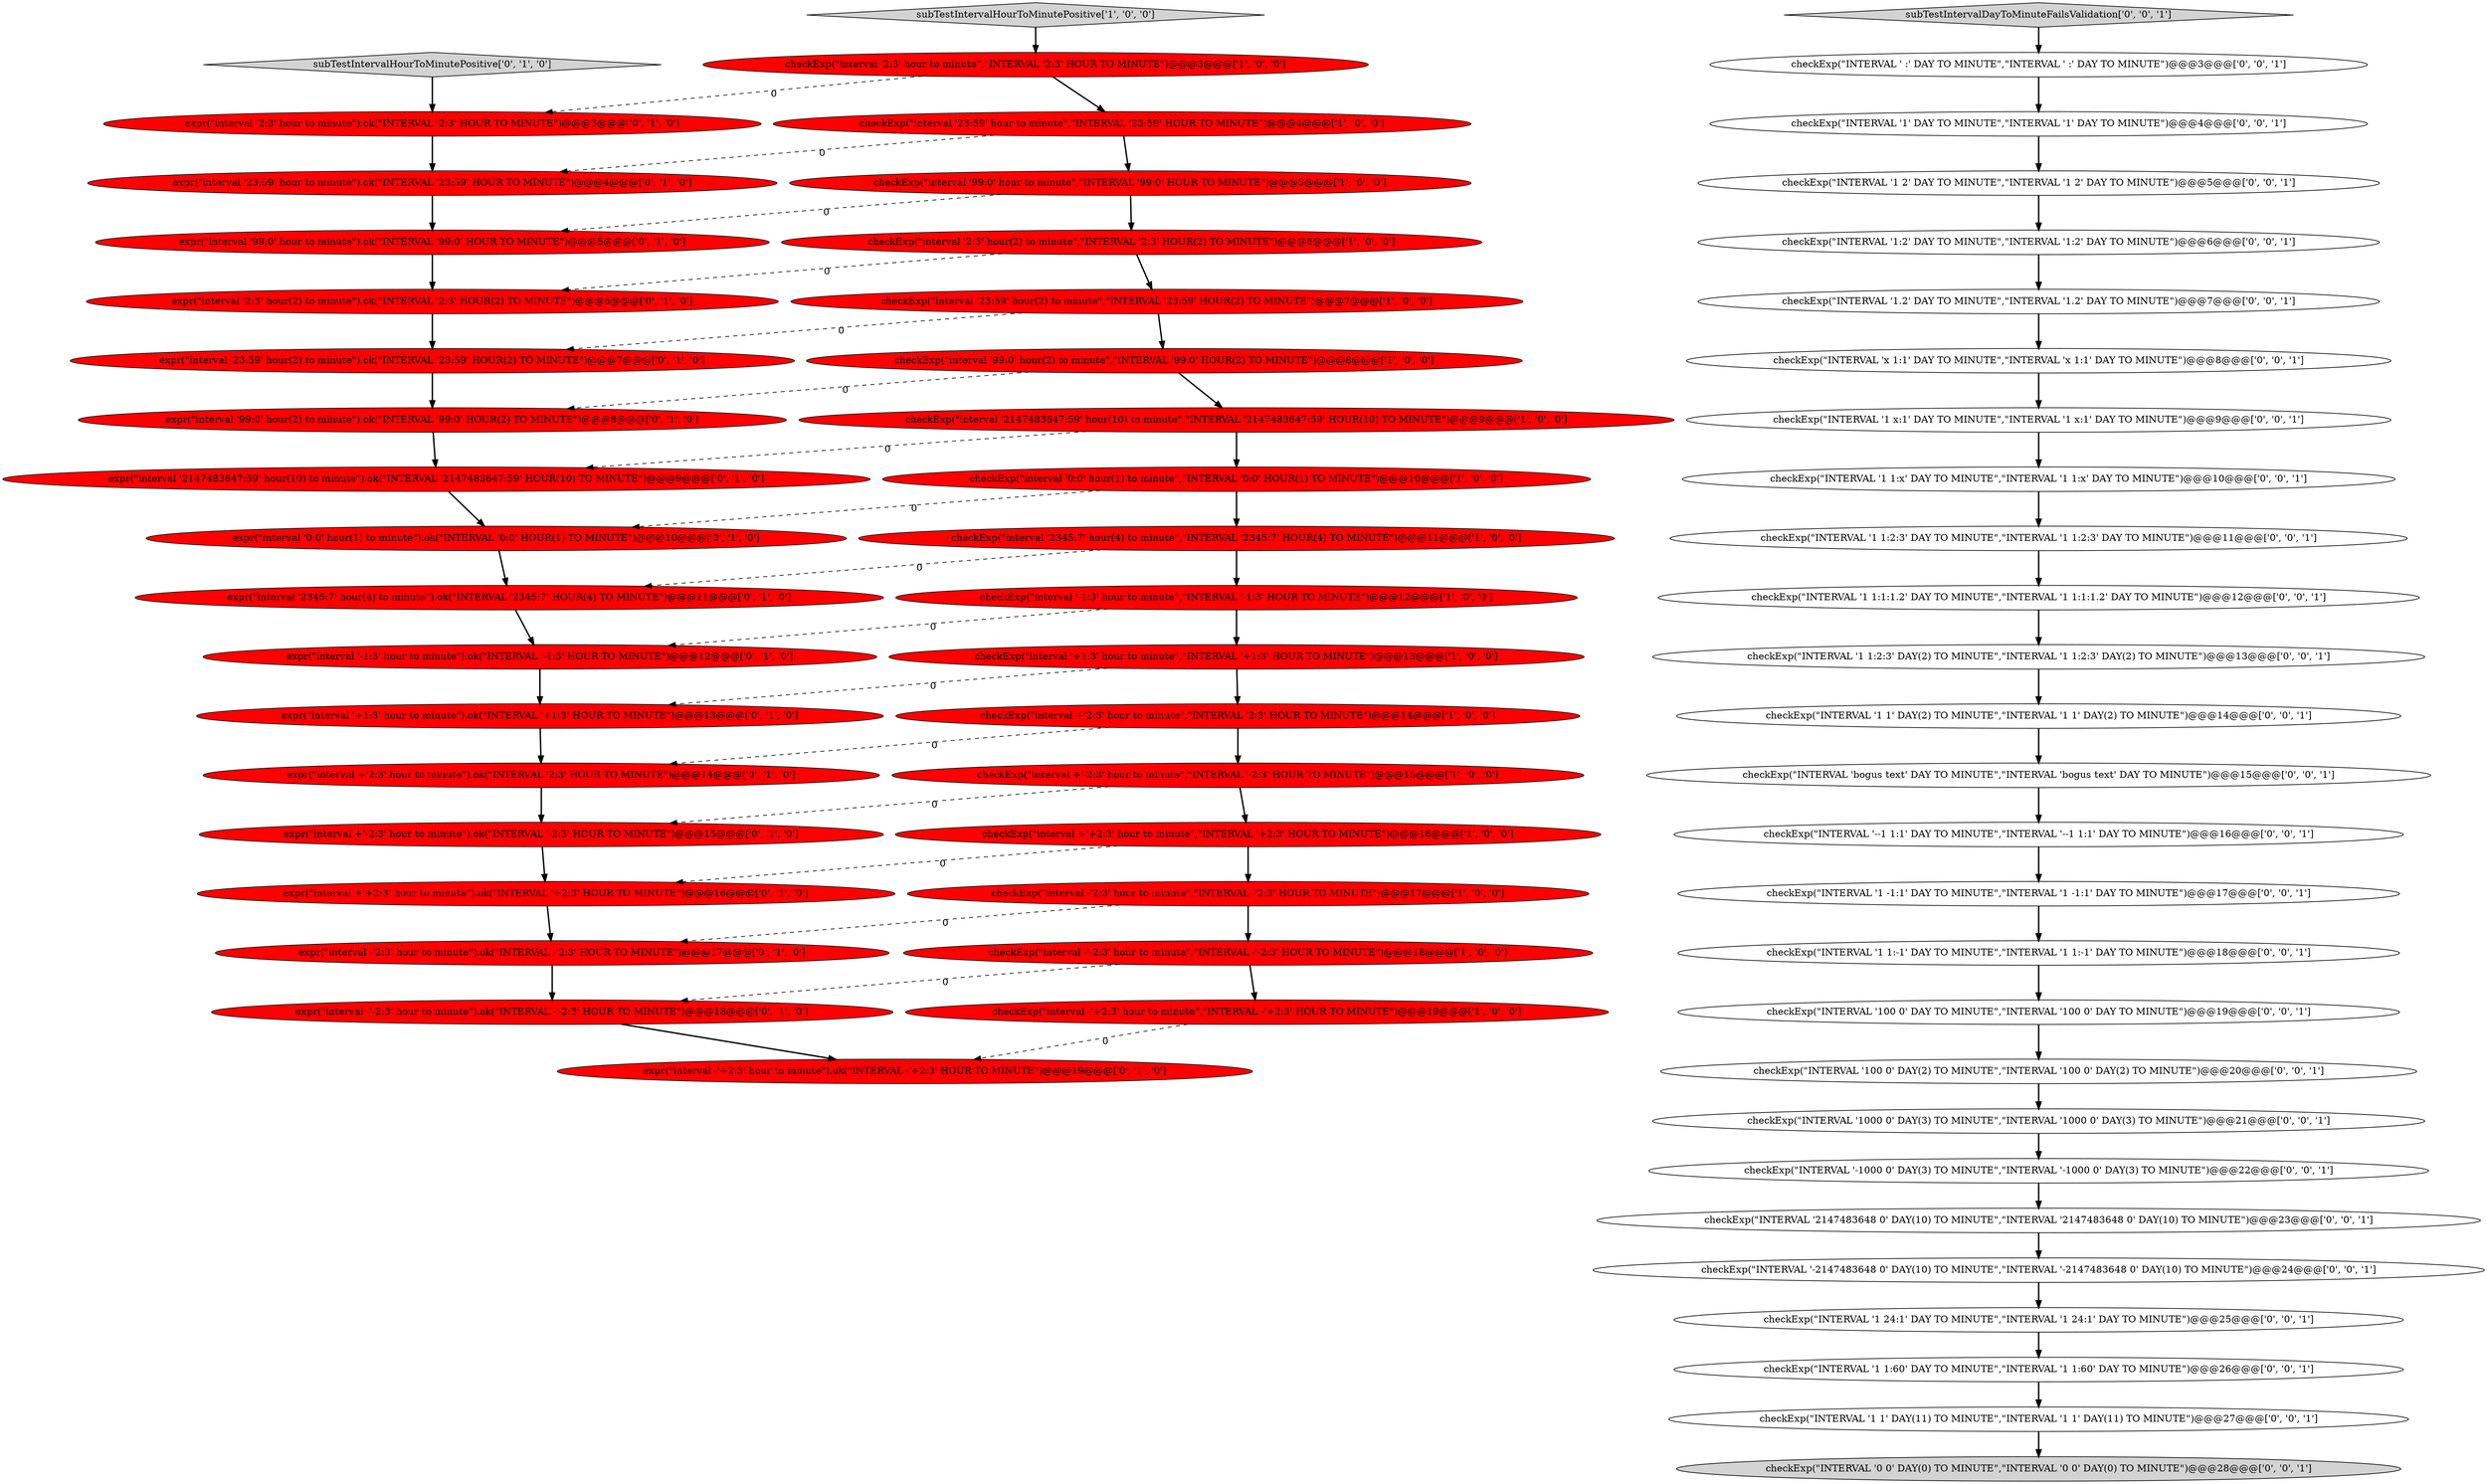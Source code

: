 digraph {
6 [style = filled, label = "checkExp(\"interval +'2:3' hour to minute\",\"INTERVAL '2:3' HOUR TO MINUTE\")@@@14@@@['1', '0', '0']", fillcolor = red, shape = ellipse image = "AAA1AAABBB1BBB"];
21 [style = filled, label = "expr(\"interval +'+2:3' hour to minute\").ok(\"INTERVAL '+2:3' HOUR TO MINUTE\")@@@16@@@['0', '1', '0']", fillcolor = red, shape = ellipse image = "AAA1AAABBB2BBB"];
47 [style = filled, label = "checkExp(\"INTERVAL '1 1:2:3' DAY TO MINUTE\",\"INTERVAL '1 1:2:3' DAY TO MINUTE\")@@@11@@@['0', '0', '1']", fillcolor = white, shape = ellipse image = "AAA0AAABBB3BBB"];
22 [style = filled, label = "expr(\"interval -'+2:3' hour to minute\").ok(\"INTERVAL -'+2:3' HOUR TO MINUTE\")@@@19@@@['0', '1', '0']", fillcolor = red, shape = ellipse image = "AAA1AAABBB2BBB"];
24 [style = filled, label = "expr(\"interval '2345:7' hour(4) to minute\").ok(\"INTERVAL '2345:7' HOUR(4) TO MINUTE\")@@@11@@@['0', '1', '0']", fillcolor = red, shape = ellipse image = "AAA1AAABBB2BBB"];
61 [style = filled, label = "checkExp(\"INTERVAL '1' DAY TO MINUTE\",\"INTERVAL '1' DAY TO MINUTE\")@@@4@@@['0', '0', '1']", fillcolor = white, shape = ellipse image = "AAA0AAABBB3BBB"];
37 [style = filled, label = "checkExp(\"INTERVAL '1 1:1:1.2' DAY TO MINUTE\",\"INTERVAL '1 1:1:1.2' DAY TO MINUTE\")@@@12@@@['0', '0', '1']", fillcolor = white, shape = ellipse image = "AAA0AAABBB3BBB"];
42 [style = filled, label = "checkExp(\"INTERVAL '1.2' DAY TO MINUTE\",\"INTERVAL '1.2' DAY TO MINUTE\")@@@7@@@['0', '0', '1']", fillcolor = white, shape = ellipse image = "AAA0AAABBB3BBB"];
39 [style = filled, label = "checkExp(\"INTERVAL '1 1:x' DAY TO MINUTE\",\"INTERVAL '1 1:x' DAY TO MINUTE\")@@@10@@@['0', '0', '1']", fillcolor = white, shape = ellipse image = "AAA0AAABBB3BBB"];
55 [style = filled, label = "checkExp(\"INTERVAL '1 1:-1' DAY TO MINUTE\",\"INTERVAL '1 1:-1' DAY TO MINUTE\")@@@18@@@['0', '0', '1']", fillcolor = white, shape = ellipse image = "AAA0AAABBB3BBB"];
10 [style = filled, label = "checkExp(\"interval '2:3' hour to minute\",\"INTERVAL '2:3' HOUR TO MINUTE\")@@@3@@@['1', '0', '0']", fillcolor = red, shape = ellipse image = "AAA1AAABBB1BBB"];
57 [style = filled, label = "checkExp(\"INTERVAL 'bogus text' DAY TO MINUTE\",\"INTERVAL 'bogus text' DAY TO MINUTE\")@@@15@@@['0', '0', '1']", fillcolor = white, shape = ellipse image = "AAA0AAABBB3BBB"];
5 [style = filled, label = "checkExp(\"interval '23:59' hour(2) to minute\",\"INTERVAL '23:59' HOUR(2) TO MINUTE\")@@@7@@@['1', '0', '0']", fillcolor = red, shape = ellipse image = "AAA1AAABBB1BBB"];
45 [style = filled, label = "checkExp(\"INTERVAL '1 2' DAY TO MINUTE\",\"INTERVAL '1 2' DAY TO MINUTE\")@@@5@@@['0', '0', '1']", fillcolor = white, shape = ellipse image = "AAA0AAABBB3BBB"];
60 [style = filled, label = "checkExp(\"INTERVAL '0 0' DAY(0) TO MINUTE\",\"INTERVAL '0 0' DAY(0) TO MINUTE\")@@@28@@@['0', '0', '1']", fillcolor = lightgray, shape = ellipse image = "AAA0AAABBB3BBB"];
13 [style = filled, label = "checkExp(\"interval '0:0' hour(1) to minute\",\"INTERVAL '0:0' HOUR(1) TO MINUTE\")@@@10@@@['1', '0', '0']", fillcolor = red, shape = ellipse image = "AAA1AAABBB1BBB"];
19 [style = filled, label = "expr(\"interval +'2:3' hour to minute\").ok(\"INTERVAL '2:3' HOUR TO MINUTE\")@@@14@@@['0', '1', '0']", fillcolor = red, shape = ellipse image = "AAA1AAABBB2BBB"];
25 [style = filled, label = "expr(\"interval +'-2:3' hour to minute\").ok(\"INTERVAL '-2:3' HOUR TO MINUTE\")@@@15@@@['0', '1', '0']", fillcolor = red, shape = ellipse image = "AAA1AAABBB2BBB"];
31 [style = filled, label = "expr(\"interval '2:3' hour(2) to minute\").ok(\"INTERVAL '2:3' HOUR(2) TO MINUTE\")@@@6@@@['0', '1', '0']", fillcolor = red, shape = ellipse image = "AAA1AAABBB2BBB"];
0 [style = filled, label = "checkExp(\"interval -'-2:3' hour to minute\",\"INTERVAL -'-2:3' HOUR TO MINUTE\")@@@18@@@['1', '0', '0']", fillcolor = red, shape = ellipse image = "AAA1AAABBB1BBB"];
29 [style = filled, label = "expr(\"interval '2147483647:59' hour(10) to minute\").ok(\"INTERVAL '2147483647:59' HOUR(10) TO MINUTE\")@@@9@@@['0', '1', '0']", fillcolor = red, shape = ellipse image = "AAA1AAABBB2BBB"];
33 [style = filled, label = "expr(\"interval '99:0' hour(2) to minute\").ok(\"INTERVAL '99:0' HOUR(2) TO MINUTE\")@@@8@@@['0', '1', '0']", fillcolor = red, shape = ellipse image = "AAA1AAABBB2BBB"];
7 [style = filled, label = "checkExp(\"interval +'+2:3' hour to minute\",\"INTERVAL '+2:3' HOUR TO MINUTE\")@@@16@@@['1', '0', '0']", fillcolor = red, shape = ellipse image = "AAA1AAABBB1BBB"];
36 [style = filled, label = "checkExp(\"INTERVAL ' :' DAY TO MINUTE\",\"INTERVAL ' :' DAY TO MINUTE\")@@@3@@@['0', '0', '1']", fillcolor = white, shape = ellipse image = "AAA0AAABBB3BBB"];
44 [style = filled, label = "checkExp(\"INTERVAL '1 1' DAY(11) TO MINUTE\",\"INTERVAL '1 1' DAY(11) TO MINUTE\")@@@27@@@['0', '0', '1']", fillcolor = white, shape = ellipse image = "AAA0AAABBB3BBB"];
40 [style = filled, label = "checkExp(\"INTERVAL '1:2' DAY TO MINUTE\",\"INTERVAL '1:2' DAY TO MINUTE\")@@@6@@@['0', '0', '1']", fillcolor = white, shape = ellipse image = "AAA0AAABBB3BBB"];
18 [style = filled, label = "expr(\"interval '0:0' hour(1) to minute\").ok(\"INTERVAL '0:0' HOUR(1) TO MINUTE\")@@@10@@@['0', '1', '0']", fillcolor = red, shape = ellipse image = "AAA1AAABBB2BBB"];
8 [style = filled, label = "checkExp(\"interval '2:3' hour(2) to minute\",\"INTERVAL '2:3' HOUR(2) TO MINUTE\")@@@6@@@['1', '0', '0']", fillcolor = red, shape = ellipse image = "AAA1AAABBB1BBB"];
34 [style = filled, label = "expr(\"interval -'2:3' hour to minute\").ok(\"INTERVAL -'2:3' HOUR TO MINUTE\")@@@17@@@['0', '1', '0']", fillcolor = red, shape = ellipse image = "AAA1AAABBB2BBB"];
1 [style = filled, label = "checkExp(\"interval '2147483647:59' hour(10) to minute\",\"INTERVAL '2147483647:59' HOUR(10) TO MINUTE\")@@@9@@@['1', '0', '0']", fillcolor = red, shape = ellipse image = "AAA1AAABBB1BBB"];
58 [style = filled, label = "checkExp(\"INTERVAL '--1 1:1' DAY TO MINUTE\",\"INTERVAL '--1 1:1' DAY TO MINUTE\")@@@16@@@['0', '0', '1']", fillcolor = white, shape = ellipse image = "AAA0AAABBB3BBB"];
20 [style = filled, label = "expr(\"interval '23:59' hour(2) to minute\").ok(\"INTERVAL '23:59' HOUR(2) TO MINUTE\")@@@7@@@['0', '1', '0']", fillcolor = red, shape = ellipse image = "AAA1AAABBB2BBB"];
62 [style = filled, label = "checkExp(\"INTERVAL '1 24:1' DAY TO MINUTE\",\"INTERVAL '1 24:1' DAY TO MINUTE\")@@@25@@@['0', '0', '1']", fillcolor = white, shape = ellipse image = "AAA0AAABBB3BBB"];
41 [style = filled, label = "checkExp(\"INTERVAL '-1000 0' DAY(3) TO MINUTE\",\"INTERVAL '-1000 0' DAY(3) TO MINUTE\")@@@22@@@['0', '0', '1']", fillcolor = white, shape = ellipse image = "AAA0AAABBB3BBB"];
26 [style = filled, label = "expr(\"interval '99:0' hour to minute\").ok(\"INTERVAL '99:0' HOUR TO MINUTE\")@@@5@@@['0', '1', '0']", fillcolor = red, shape = ellipse image = "AAA1AAABBB2BBB"];
46 [style = filled, label = "checkExp(\"INTERVAL '-2147483648 0' DAY(10) TO MINUTE\",\"INTERVAL '-2147483648 0' DAY(10) TO MINUTE\")@@@24@@@['0', '0', '1']", fillcolor = white, shape = ellipse image = "AAA0AAABBB3BBB"];
16 [style = filled, label = "checkExp(\"interval '23:59' hour to minute\",\"INTERVAL '23:59' HOUR TO MINUTE\")@@@4@@@['1', '0', '0']", fillcolor = red, shape = ellipse image = "AAA1AAABBB1BBB"];
53 [style = filled, label = "checkExp(\"INTERVAL '1 1:60' DAY TO MINUTE\",\"INTERVAL '1 1:60' DAY TO MINUTE\")@@@26@@@['0', '0', '1']", fillcolor = white, shape = ellipse image = "AAA0AAABBB3BBB"];
48 [style = filled, label = "checkExp(\"INTERVAL '1 -1:1' DAY TO MINUTE\",\"INTERVAL '1 -1:1' DAY TO MINUTE\")@@@17@@@['0', '0', '1']", fillcolor = white, shape = ellipse image = "AAA0AAABBB3BBB"];
11 [style = filled, label = "checkExp(\"interval -'2:3' hour to minute\",\"INTERVAL -'2:3' HOUR TO MINUTE\")@@@17@@@['1', '0', '0']", fillcolor = red, shape = ellipse image = "AAA1AAABBB1BBB"];
23 [style = filled, label = "subTestIntervalHourToMinutePositive['0', '1', '0']", fillcolor = lightgray, shape = diamond image = "AAA0AAABBB2BBB"];
12 [style = filled, label = "checkExp(\"interval '99:0' hour(2) to minute\",\"INTERVAL '99:0' HOUR(2) TO MINUTE\")@@@8@@@['1', '0', '0']", fillcolor = red, shape = ellipse image = "AAA1AAABBB1BBB"];
14 [style = filled, label = "checkExp(\"interval '-1:3' hour to minute\",\"INTERVAL '-1:3' HOUR TO MINUTE\")@@@12@@@['1', '0', '0']", fillcolor = red, shape = ellipse image = "AAA1AAABBB1BBB"];
15 [style = filled, label = "checkExp(\"interval -'+2:3' hour to minute\",\"INTERVAL -'+2:3' HOUR TO MINUTE\")@@@19@@@['1', '0', '0']", fillcolor = red, shape = ellipse image = "AAA1AAABBB1BBB"];
27 [style = filled, label = "expr(\"interval '2:3' hour to minute\").ok(\"INTERVAL '2:3' HOUR TO MINUTE\")@@@3@@@['0', '1', '0']", fillcolor = red, shape = ellipse image = "AAA1AAABBB2BBB"];
28 [style = filled, label = "expr(\"interval '23:59' hour to minute\").ok(\"INTERVAL '23:59' HOUR TO MINUTE\")@@@4@@@['0', '1', '0']", fillcolor = red, shape = ellipse image = "AAA1AAABBB2BBB"];
49 [style = filled, label = "checkExp(\"INTERVAL '1 1:2:3' DAY(2) TO MINUTE\",\"INTERVAL '1 1:2:3' DAY(2) TO MINUTE\")@@@13@@@['0', '0', '1']", fillcolor = white, shape = ellipse image = "AAA0AAABBB3BBB"];
52 [style = filled, label = "checkExp(\"INTERVAL '100 0' DAY TO MINUTE\",\"INTERVAL '100 0' DAY TO MINUTE\")@@@19@@@['0', '0', '1']", fillcolor = white, shape = ellipse image = "AAA0AAABBB3BBB"];
35 [style = filled, label = "expr(\"interval -'-2:3' hour to minute\").ok(\"INTERVAL -'-2:3' HOUR TO MINUTE\")@@@18@@@['0', '1', '0']", fillcolor = red, shape = ellipse image = "AAA1AAABBB2BBB"];
2 [style = filled, label = "checkExp(\"interval +'-2:3' hour to minute\",\"INTERVAL '-2:3' HOUR TO MINUTE\")@@@15@@@['1', '0', '0']", fillcolor = red, shape = ellipse image = "AAA1AAABBB1BBB"];
38 [style = filled, label = "checkExp(\"INTERVAL '1 1' DAY(2) TO MINUTE\",\"INTERVAL '1 1' DAY(2) TO MINUTE\")@@@14@@@['0', '0', '1']", fillcolor = white, shape = ellipse image = "AAA0AAABBB3BBB"];
3 [style = filled, label = "subTestIntervalHourToMinutePositive['1', '0', '0']", fillcolor = lightgray, shape = diamond image = "AAA0AAABBB1BBB"];
9 [style = filled, label = "checkExp(\"interval '2345:7' hour(4) to minute\",\"INTERVAL '2345:7' HOUR(4) TO MINUTE\")@@@11@@@['1', '0', '0']", fillcolor = red, shape = ellipse image = "AAA1AAABBB1BBB"];
59 [style = filled, label = "checkExp(\"INTERVAL '1000 0' DAY(3) TO MINUTE\",\"INTERVAL '1000 0' DAY(3) TO MINUTE\")@@@21@@@['0', '0', '1']", fillcolor = white, shape = ellipse image = "AAA0AAABBB3BBB"];
4 [style = filled, label = "checkExp(\"interval '99:0' hour to minute\",\"INTERVAL '99:0' HOUR TO MINUTE\")@@@5@@@['1', '0', '0']", fillcolor = red, shape = ellipse image = "AAA1AAABBB1BBB"];
30 [style = filled, label = "expr(\"interval '-1:3' hour to minute\").ok(\"INTERVAL '-1:3' HOUR TO MINUTE\")@@@12@@@['0', '1', '0']", fillcolor = red, shape = ellipse image = "AAA1AAABBB2BBB"];
56 [style = filled, label = "checkExp(\"INTERVAL '100 0' DAY(2) TO MINUTE\",\"INTERVAL '100 0' DAY(2) TO MINUTE\")@@@20@@@['0', '0', '1']", fillcolor = white, shape = ellipse image = "AAA0AAABBB3BBB"];
50 [style = filled, label = "checkExp(\"INTERVAL '2147483648 0' DAY(10) TO MINUTE\",\"INTERVAL '2147483648 0' DAY(10) TO MINUTE\")@@@23@@@['0', '0', '1']", fillcolor = white, shape = ellipse image = "AAA0AAABBB3BBB"];
54 [style = filled, label = "checkExp(\"INTERVAL 'x 1:1' DAY TO MINUTE\",\"INTERVAL 'x 1:1' DAY TO MINUTE\")@@@8@@@['0', '0', '1']", fillcolor = white, shape = ellipse image = "AAA0AAABBB3BBB"];
43 [style = filled, label = "subTestIntervalDayToMinuteFailsValidation['0', '0', '1']", fillcolor = lightgray, shape = diamond image = "AAA0AAABBB3BBB"];
17 [style = filled, label = "checkExp(\"interval '+1:3' hour to minute\",\"INTERVAL '+1:3' HOUR TO MINUTE\")@@@13@@@['1', '0', '0']", fillcolor = red, shape = ellipse image = "AAA1AAABBB1BBB"];
51 [style = filled, label = "checkExp(\"INTERVAL '1 x:1' DAY TO MINUTE\",\"INTERVAL '1 x:1' DAY TO MINUTE\")@@@9@@@['0', '0', '1']", fillcolor = white, shape = ellipse image = "AAA0AAABBB3BBB"];
32 [style = filled, label = "expr(\"interval '+1:3' hour to minute\").ok(\"INTERVAL '+1:3' HOUR TO MINUTE\")@@@13@@@['0', '1', '0']", fillcolor = red, shape = ellipse image = "AAA1AAABBB2BBB"];
54->51 [style = bold, label=""];
61->45 [style = bold, label=""];
18->24 [style = bold, label=""];
7->11 [style = bold, label=""];
12->33 [style = dashed, label="0"];
7->21 [style = dashed, label="0"];
44->60 [style = bold, label=""];
45->40 [style = bold, label=""];
23->27 [style = bold, label=""];
37->49 [style = bold, label=""];
9->24 [style = dashed, label="0"];
17->6 [style = bold, label=""];
0->35 [style = dashed, label="0"];
50->46 [style = bold, label=""];
35->22 [style = bold, label=""];
11->34 [style = dashed, label="0"];
27->28 [style = bold, label=""];
21->34 [style = bold, label=""];
43->36 [style = bold, label=""];
1->29 [style = dashed, label="0"];
53->44 [style = bold, label=""];
52->56 [style = bold, label=""];
14->17 [style = bold, label=""];
28->26 [style = bold, label=""];
30->32 [style = bold, label=""];
49->38 [style = bold, label=""];
47->37 [style = bold, label=""];
57->58 [style = bold, label=""];
4->26 [style = dashed, label="0"];
32->19 [style = bold, label=""];
17->32 [style = dashed, label="0"];
10->27 [style = dashed, label="0"];
12->1 [style = bold, label=""];
1->13 [style = bold, label=""];
0->15 [style = bold, label=""];
15->22 [style = dashed, label="0"];
19->25 [style = bold, label=""];
20->33 [style = bold, label=""];
29->18 [style = bold, label=""];
24->30 [style = bold, label=""];
38->57 [style = bold, label=""];
6->2 [style = bold, label=""];
33->29 [style = bold, label=""];
5->20 [style = dashed, label="0"];
3->10 [style = bold, label=""];
26->31 [style = bold, label=""];
11->0 [style = bold, label=""];
58->48 [style = bold, label=""];
10->16 [style = bold, label=""];
8->5 [style = bold, label=""];
5->12 [style = bold, label=""];
62->53 [style = bold, label=""];
48->55 [style = bold, label=""];
14->30 [style = dashed, label="0"];
6->19 [style = dashed, label="0"];
51->39 [style = bold, label=""];
2->25 [style = dashed, label="0"];
9->14 [style = bold, label=""];
4->8 [style = bold, label=""];
36->61 [style = bold, label=""];
39->47 [style = bold, label=""];
13->9 [style = bold, label=""];
34->35 [style = bold, label=""];
2->7 [style = bold, label=""];
55->52 [style = bold, label=""];
16->4 [style = bold, label=""];
31->20 [style = bold, label=""];
42->54 [style = bold, label=""];
16->28 [style = dashed, label="0"];
8->31 [style = dashed, label="0"];
46->62 [style = bold, label=""];
56->59 [style = bold, label=""];
59->41 [style = bold, label=""];
40->42 [style = bold, label=""];
41->50 [style = bold, label=""];
13->18 [style = dashed, label="0"];
25->21 [style = bold, label=""];
}
